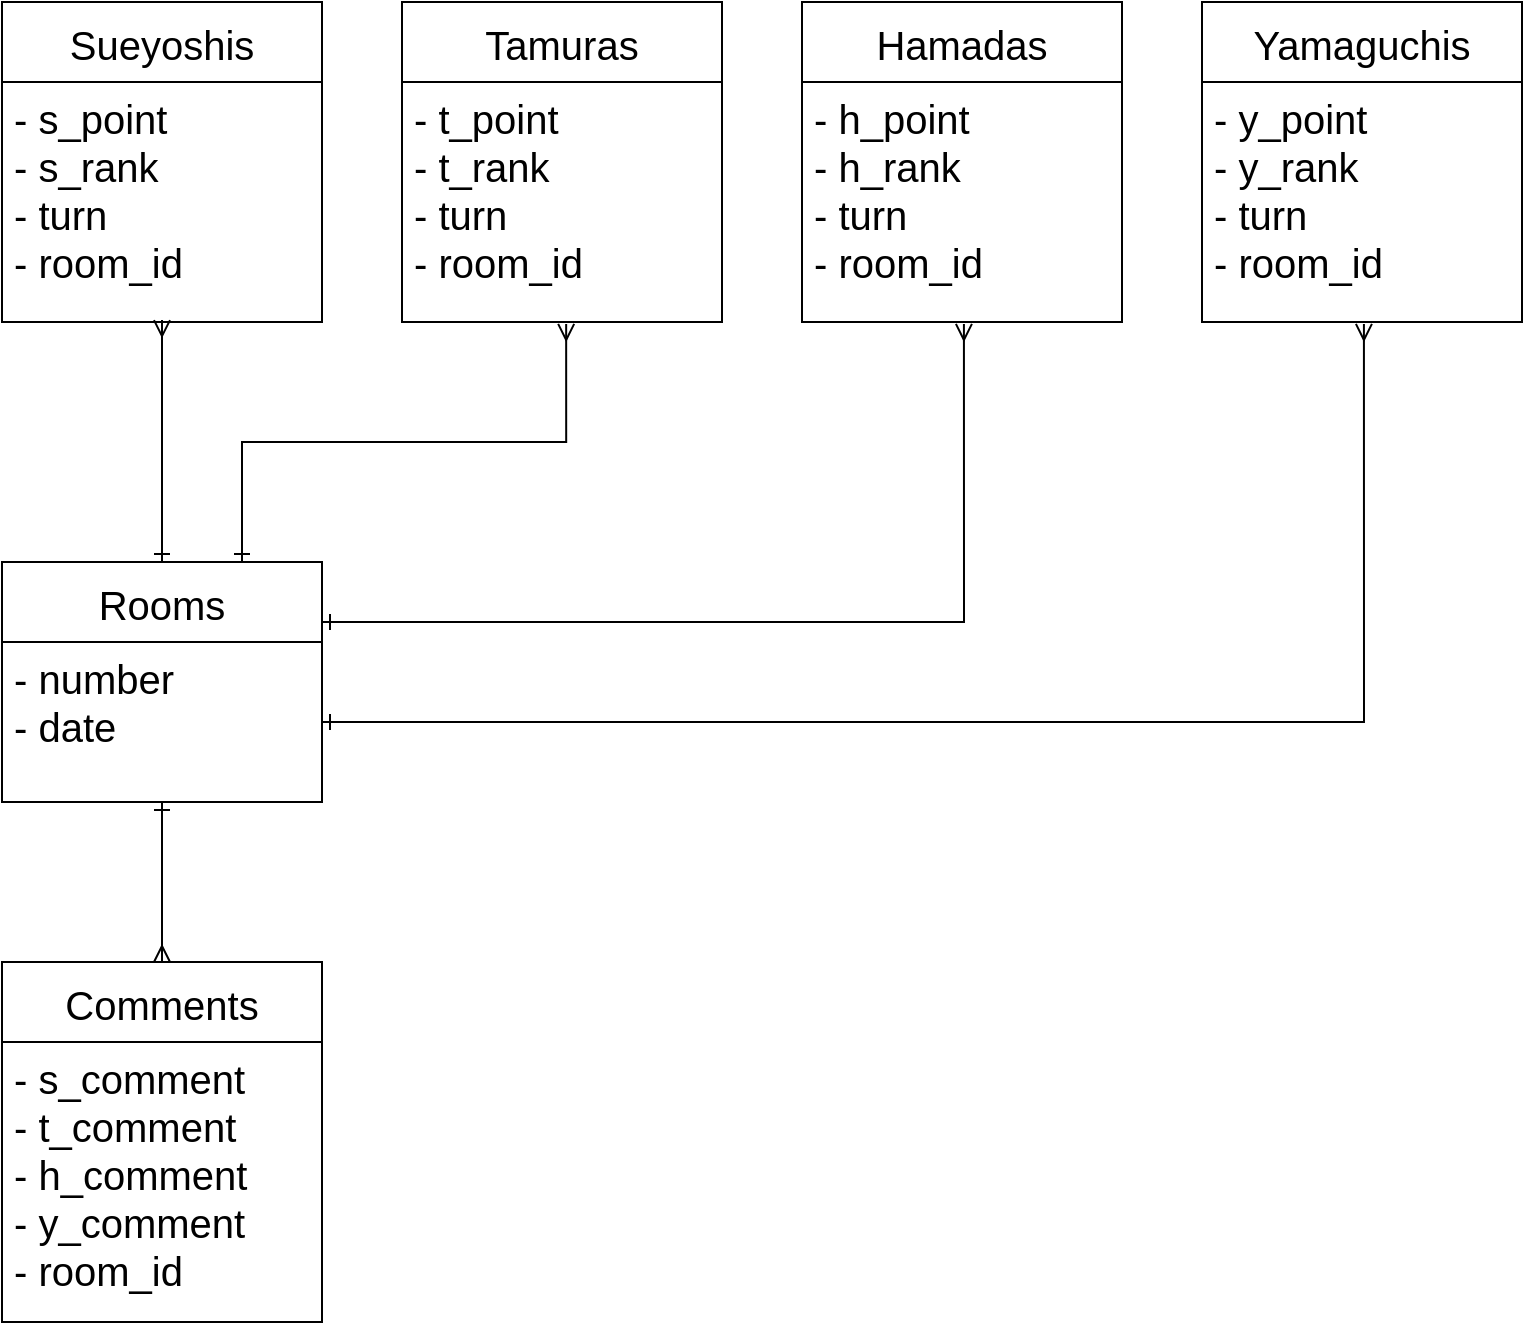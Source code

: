 <mxfile>
    <diagram id="XweSucsilrOTLuidEBM_" name="ページ1">
        <mxGraphModel dx="722" dy="571" grid="1" gridSize="10" guides="1" tooltips="1" connect="1" arrows="1" fold="1" page="1" pageScale="1" pageWidth="827" pageHeight="1169" math="0" shadow="0">
            <root>
                <mxCell id="0"/>
                <mxCell id="1" parent="0"/>
                <mxCell id="2" value="Sueyoshis" style="swimlane;fontStyle=0;childLayout=stackLayout;horizontal=1;startSize=40;horizontalStack=0;resizeParent=1;resizeParentMax=0;resizeLast=0;collapsible=1;marginBottom=0;align=center;fontSize=20;" vertex="1" parent="1">
                    <mxGeometry x="40" y="80" width="160" height="160" as="geometry"/>
                </mxCell>
                <mxCell id="5" value="- s_point&#10;- s_rank&#10;- turn&#10;- room_id&#10;" style="text;strokeColor=none;fillColor=none;spacingLeft=4;spacingRight=4;overflow=hidden;rotatable=0;points=[[0,0.5],[1,0.5]];portConstraint=eastwest;fontSize=20;" vertex="1" parent="2">
                    <mxGeometry y="40" width="160" height="120" as="geometry"/>
                </mxCell>
                <mxCell id="6" value="Tamuras" style="swimlane;fontStyle=0;childLayout=stackLayout;horizontal=1;startSize=40;horizontalStack=0;resizeParent=1;resizeParentMax=0;resizeLast=0;collapsible=1;marginBottom=0;align=center;fontSize=20;" vertex="1" parent="1">
                    <mxGeometry x="240" y="80" width="160" height="160" as="geometry"/>
                </mxCell>
                <mxCell id="7" value="- t_point&#10;- t_rank&#10;- turn&#10;- room_id&#10;" style="text;strokeColor=none;fillColor=none;spacingLeft=4;spacingRight=4;overflow=hidden;rotatable=0;points=[[0,0.5],[1,0.5]];portConstraint=eastwest;fontSize=20;" vertex="1" parent="6">
                    <mxGeometry y="40" width="160" height="120" as="geometry"/>
                </mxCell>
                <mxCell id="8" value="Hamadas" style="swimlane;fontStyle=0;childLayout=stackLayout;horizontal=1;startSize=40;horizontalStack=0;resizeParent=1;resizeParentMax=0;resizeLast=0;collapsible=1;marginBottom=0;align=center;fontSize=20;" vertex="1" parent="1">
                    <mxGeometry x="440" y="80" width="160" height="160" as="geometry"/>
                </mxCell>
                <mxCell id="9" value="- h_point&#10;- h_rank&#10;- turn&#10;- room_id&#10;" style="text;strokeColor=none;fillColor=none;spacingLeft=4;spacingRight=4;overflow=hidden;rotatable=0;points=[[0,0.5],[1,0.5]];portConstraint=eastwest;fontSize=20;" vertex="1" parent="8">
                    <mxGeometry y="40" width="160" height="120" as="geometry"/>
                </mxCell>
                <mxCell id="10" value="Yamaguchis" style="swimlane;fontStyle=0;childLayout=stackLayout;horizontal=1;startSize=40;horizontalStack=0;resizeParent=1;resizeParentMax=0;resizeLast=0;collapsible=1;marginBottom=0;align=center;fontSize=20;" vertex="1" parent="1">
                    <mxGeometry x="640" y="80" width="160" height="160" as="geometry"/>
                </mxCell>
                <mxCell id="11" value="- y_point&#10;- y_rank&#10;- turn&#10;- room_id&#10;" style="text;strokeColor=none;fillColor=none;spacingLeft=4;spacingRight=4;overflow=hidden;rotatable=0;points=[[0,0.5],[1,0.5]];portConstraint=eastwest;fontSize=20;" vertex="1" parent="10">
                    <mxGeometry y="40" width="160" height="120" as="geometry"/>
                </mxCell>
                <mxCell id="14" style="edgeStyle=orthogonalEdgeStyle;rounded=0;orthogonalLoop=1;jettySize=auto;html=1;exitX=0.5;exitY=0;exitDx=0;exitDy=0;entryX=0.5;entryY=0.992;entryDx=0;entryDy=0;entryPerimeter=0;fontSize=20;endArrow=ERmany;endFill=0;startArrow=ERone;startFill=0;" edge="1" parent="1" source="12" target="5">
                    <mxGeometry relative="1" as="geometry"/>
                </mxCell>
                <mxCell id="15" style="edgeStyle=orthogonalEdgeStyle;rounded=0;orthogonalLoop=1;jettySize=auto;html=1;exitX=0.75;exitY=0;exitDx=0;exitDy=0;entryX=0.513;entryY=1.008;entryDx=0;entryDy=0;entryPerimeter=0;startArrow=ERone;startFill=0;endArrow=ERmany;endFill=0;fontSize=20;" edge="1" parent="1" source="12" target="7">
                    <mxGeometry relative="1" as="geometry"/>
                </mxCell>
                <mxCell id="16" style="edgeStyle=orthogonalEdgeStyle;rounded=0;orthogonalLoop=1;jettySize=auto;html=1;exitX=1;exitY=0.25;exitDx=0;exitDy=0;entryX=0.506;entryY=1.008;entryDx=0;entryDy=0;entryPerimeter=0;startArrow=ERone;startFill=0;endArrow=ERmany;endFill=0;fontSize=20;" edge="1" parent="1" source="12" target="9">
                    <mxGeometry relative="1" as="geometry"/>
                </mxCell>
                <mxCell id="21" style="edgeStyle=orthogonalEdgeStyle;rounded=0;orthogonalLoop=1;jettySize=auto;html=1;entryX=0.5;entryY=0;entryDx=0;entryDy=0;startArrow=ERone;startFill=0;endArrow=ERmany;endFill=0;fontSize=20;" edge="1" parent="1" source="12" target="18">
                    <mxGeometry relative="1" as="geometry"/>
                </mxCell>
                <mxCell id="12" value="Rooms" style="swimlane;fontStyle=0;childLayout=stackLayout;horizontal=1;startSize=40;horizontalStack=0;resizeParent=1;resizeParentMax=0;resizeLast=0;collapsible=1;marginBottom=0;align=center;fontSize=20;" vertex="1" parent="1">
                    <mxGeometry x="40" y="360" width="160" height="120" as="geometry"/>
                </mxCell>
                <mxCell id="13" value="- number&#10;- date&#10;&#10;" style="text;strokeColor=none;fillColor=none;spacingLeft=4;spacingRight=4;overflow=hidden;rotatable=0;points=[[0,0.5],[1,0.5]];portConstraint=eastwest;fontSize=20;" vertex="1" parent="12">
                    <mxGeometry y="40" width="160" height="80" as="geometry"/>
                </mxCell>
                <mxCell id="17" style="edgeStyle=orthogonalEdgeStyle;rounded=0;orthogonalLoop=1;jettySize=auto;html=1;exitX=1;exitY=0.5;exitDx=0;exitDy=0;entryX=0.506;entryY=1.008;entryDx=0;entryDy=0;entryPerimeter=0;startArrow=ERone;startFill=0;endArrow=ERmany;endFill=0;fontSize=20;" edge="1" parent="1" source="13" target="11">
                    <mxGeometry relative="1" as="geometry"/>
                </mxCell>
                <mxCell id="18" value="Comments" style="swimlane;fontStyle=0;childLayout=stackLayout;horizontal=1;startSize=40;horizontalStack=0;resizeParent=1;resizeParentMax=0;resizeLast=0;collapsible=1;marginBottom=0;align=center;fontSize=20;" vertex="1" parent="1">
                    <mxGeometry x="40" y="560" width="160" height="180" as="geometry"/>
                </mxCell>
                <mxCell id="19" value="- s_comment&#10;- t_comment&#10;- h_comment&#10;- y_comment&#10;- room_id&#10;" style="text;strokeColor=none;fillColor=none;spacingLeft=4;spacingRight=4;overflow=hidden;rotatable=0;points=[[0,0.5],[1,0.5]];portConstraint=eastwest;fontSize=20;" vertex="1" parent="18">
                    <mxGeometry y="40" width="160" height="140" as="geometry"/>
                </mxCell>
            </root>
        </mxGraphModel>
    </diagram>
</mxfile>